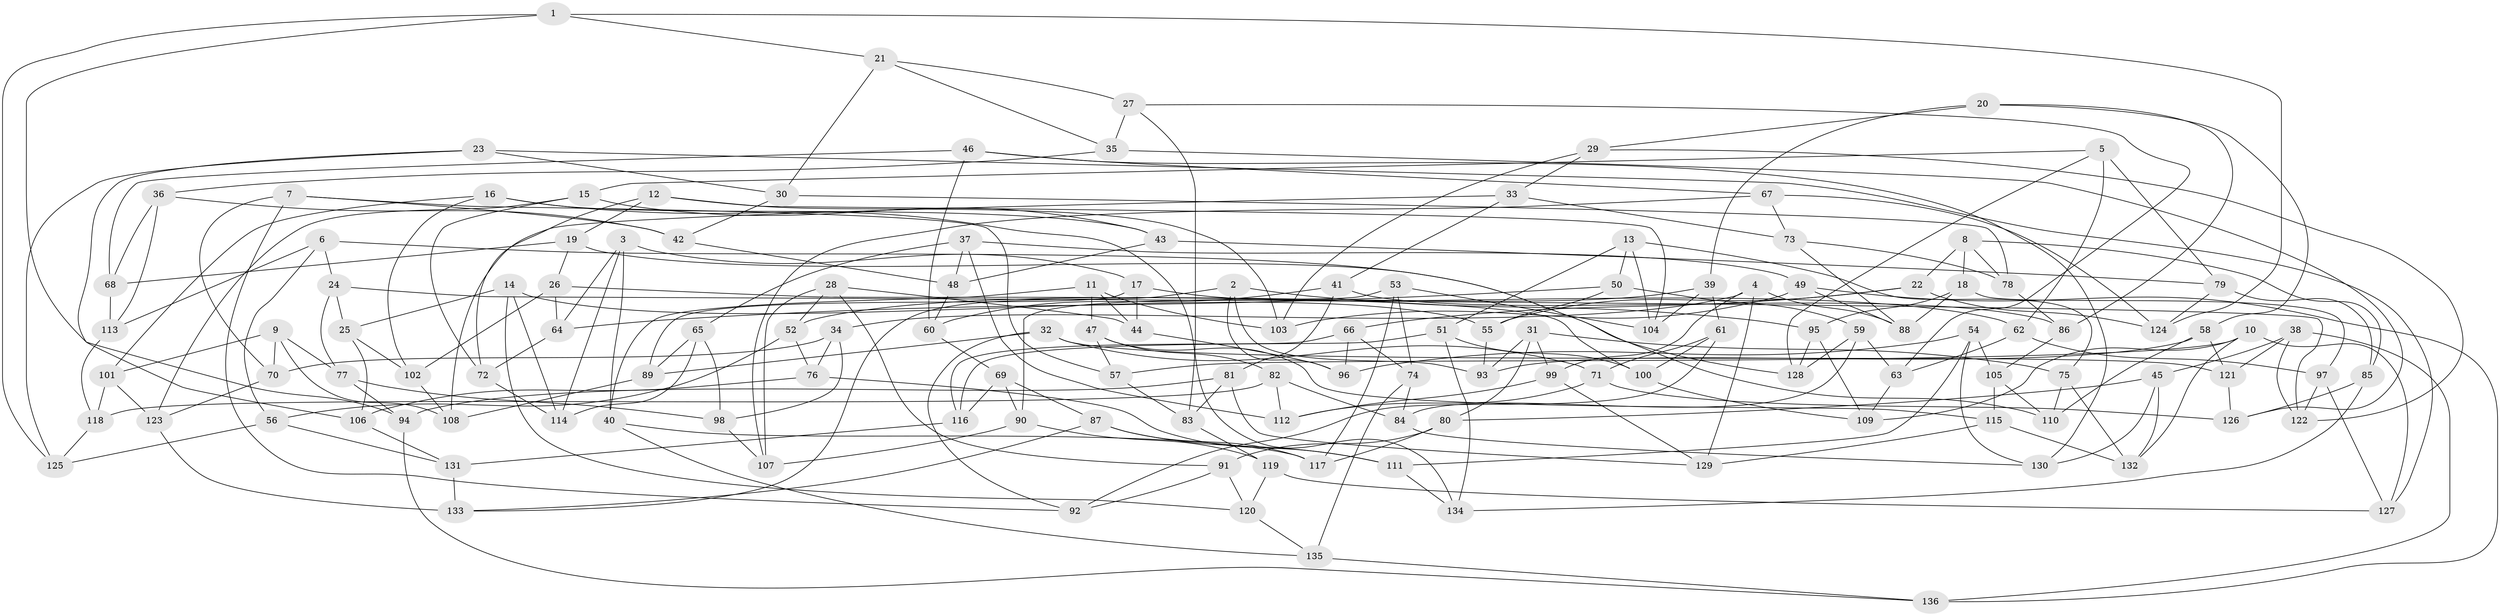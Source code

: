 // coarse degree distribution, {4: 0.10909090909090909, 6: 0.4, 7: 0.16363636363636364, 8: 0.09090909090909091, 5: 0.16363636363636364, 9: 0.07272727272727272}
// Generated by graph-tools (version 1.1) at 2025/38/03/04/25 23:38:05]
// undirected, 136 vertices, 272 edges
graph export_dot {
  node [color=gray90,style=filled];
  1;
  2;
  3;
  4;
  5;
  6;
  7;
  8;
  9;
  10;
  11;
  12;
  13;
  14;
  15;
  16;
  17;
  18;
  19;
  20;
  21;
  22;
  23;
  24;
  25;
  26;
  27;
  28;
  29;
  30;
  31;
  32;
  33;
  34;
  35;
  36;
  37;
  38;
  39;
  40;
  41;
  42;
  43;
  44;
  45;
  46;
  47;
  48;
  49;
  50;
  51;
  52;
  53;
  54;
  55;
  56;
  57;
  58;
  59;
  60;
  61;
  62;
  63;
  64;
  65;
  66;
  67;
  68;
  69;
  70;
  71;
  72;
  73;
  74;
  75;
  76;
  77;
  78;
  79;
  80;
  81;
  82;
  83;
  84;
  85;
  86;
  87;
  88;
  89;
  90;
  91;
  92;
  93;
  94;
  95;
  96;
  97;
  98;
  99;
  100;
  101;
  102;
  103;
  104;
  105;
  106;
  107;
  108;
  109;
  110;
  111;
  112;
  113;
  114;
  115;
  116;
  117;
  118;
  119;
  120;
  121;
  122;
  123;
  124;
  125;
  126;
  127;
  128;
  129;
  130;
  131;
  132;
  133;
  134;
  135;
  136;
  1 -- 124;
  1 -- 125;
  1 -- 94;
  1 -- 21;
  2 -- 93;
  2 -- 95;
  2 -- 133;
  2 -- 96;
  3 -- 40;
  3 -- 17;
  3 -- 114;
  3 -- 64;
  4 -- 99;
  4 -- 129;
  4 -- 88;
  4 -- 34;
  5 -- 15;
  5 -- 79;
  5 -- 62;
  5 -- 128;
  6 -- 56;
  6 -- 113;
  6 -- 24;
  6 -- 128;
  7 -- 57;
  7 -- 92;
  7 -- 70;
  7 -- 42;
  8 -- 78;
  8 -- 18;
  8 -- 85;
  8 -- 22;
  9 -- 108;
  9 -- 77;
  9 -- 101;
  9 -- 70;
  10 -- 132;
  10 -- 127;
  10 -- 109;
  10 -- 57;
  11 -- 103;
  11 -- 47;
  11 -- 44;
  11 -- 40;
  12 -- 103;
  12 -- 19;
  12 -- 72;
  12 -- 104;
  13 -- 104;
  13 -- 51;
  13 -- 50;
  13 -- 75;
  14 -- 55;
  14 -- 114;
  14 -- 120;
  14 -- 25;
  15 -- 43;
  15 -- 72;
  15 -- 123;
  16 -- 43;
  16 -- 134;
  16 -- 101;
  16 -- 102;
  17 -- 44;
  17 -- 62;
  17 -- 89;
  18 -- 95;
  18 -- 88;
  18 -- 97;
  19 -- 26;
  19 -- 110;
  19 -- 68;
  20 -- 39;
  20 -- 29;
  20 -- 58;
  20 -- 86;
  21 -- 35;
  21 -- 30;
  21 -- 27;
  22 -- 55;
  22 -- 66;
  22 -- 124;
  23 -- 127;
  23 -- 106;
  23 -- 125;
  23 -- 30;
  24 -- 122;
  24 -- 25;
  24 -- 77;
  25 -- 106;
  25 -- 102;
  26 -- 64;
  26 -- 100;
  26 -- 102;
  27 -- 35;
  27 -- 83;
  27 -- 63;
  28 -- 44;
  28 -- 107;
  28 -- 52;
  28 -- 91;
  29 -- 33;
  29 -- 103;
  29 -- 122;
  30 -- 42;
  30 -- 78;
  31 -- 75;
  31 -- 99;
  31 -- 93;
  31 -- 80;
  32 -- 89;
  32 -- 92;
  32 -- 71;
  32 -- 121;
  33 -- 73;
  33 -- 108;
  33 -- 41;
  34 -- 98;
  34 -- 76;
  34 -- 70;
  35 -- 36;
  35 -- 126;
  36 -- 42;
  36 -- 68;
  36 -- 113;
  37 -- 112;
  37 -- 48;
  37 -- 49;
  37 -- 65;
  38 -- 45;
  38 -- 136;
  38 -- 121;
  38 -- 122;
  39 -- 61;
  39 -- 104;
  39 -- 52;
  40 -- 135;
  40 -- 117;
  41 -- 81;
  41 -- 86;
  41 -- 60;
  42 -- 48;
  43 -- 79;
  43 -- 48;
  44 -- 96;
  45 -- 130;
  45 -- 80;
  45 -- 132;
  46 -- 60;
  46 -- 130;
  46 -- 67;
  46 -- 68;
  47 -- 57;
  47 -- 115;
  47 -- 82;
  48 -- 60;
  49 -- 136;
  49 -- 103;
  49 -- 88;
  50 -- 55;
  50 -- 64;
  50 -- 59;
  51 -- 100;
  51 -- 116;
  51 -- 134;
  52 -- 56;
  52 -- 76;
  53 -- 74;
  53 -- 104;
  53 -- 117;
  53 -- 90;
  54 -- 96;
  54 -- 111;
  54 -- 105;
  54 -- 130;
  55 -- 93;
  56 -- 131;
  56 -- 125;
  57 -- 83;
  58 -- 121;
  58 -- 110;
  58 -- 93;
  59 -- 84;
  59 -- 63;
  59 -- 128;
  60 -- 69;
  61 -- 71;
  61 -- 92;
  61 -- 100;
  62 -- 63;
  62 -- 97;
  63 -- 109;
  64 -- 72;
  65 -- 114;
  65 -- 89;
  65 -- 98;
  66 -- 116;
  66 -- 96;
  66 -- 74;
  67 -- 107;
  67 -- 124;
  67 -- 73;
  68 -- 113;
  69 -- 87;
  69 -- 90;
  69 -- 116;
  70 -- 123;
  71 -- 112;
  71 -- 126;
  72 -- 114;
  73 -- 78;
  73 -- 88;
  74 -- 135;
  74 -- 84;
  75 -- 110;
  75 -- 132;
  76 -- 111;
  76 -- 106;
  77 -- 94;
  77 -- 98;
  78 -- 86;
  79 -- 124;
  79 -- 85;
  80 -- 91;
  80 -- 117;
  81 -- 83;
  81 -- 129;
  81 -- 94;
  82 -- 112;
  82 -- 84;
  82 -- 118;
  83 -- 119;
  84 -- 130;
  85 -- 134;
  85 -- 126;
  86 -- 105;
  87 -- 133;
  87 -- 111;
  87 -- 117;
  89 -- 108;
  90 -- 119;
  90 -- 107;
  91 -- 92;
  91 -- 120;
  94 -- 136;
  95 -- 128;
  95 -- 109;
  97 -- 122;
  97 -- 127;
  98 -- 107;
  99 -- 112;
  99 -- 129;
  100 -- 109;
  101 -- 123;
  101 -- 118;
  102 -- 108;
  105 -- 115;
  105 -- 110;
  106 -- 131;
  111 -- 134;
  113 -- 118;
  115 -- 132;
  115 -- 129;
  116 -- 131;
  118 -- 125;
  119 -- 120;
  119 -- 127;
  120 -- 135;
  121 -- 126;
  123 -- 133;
  131 -- 133;
  135 -- 136;
}
